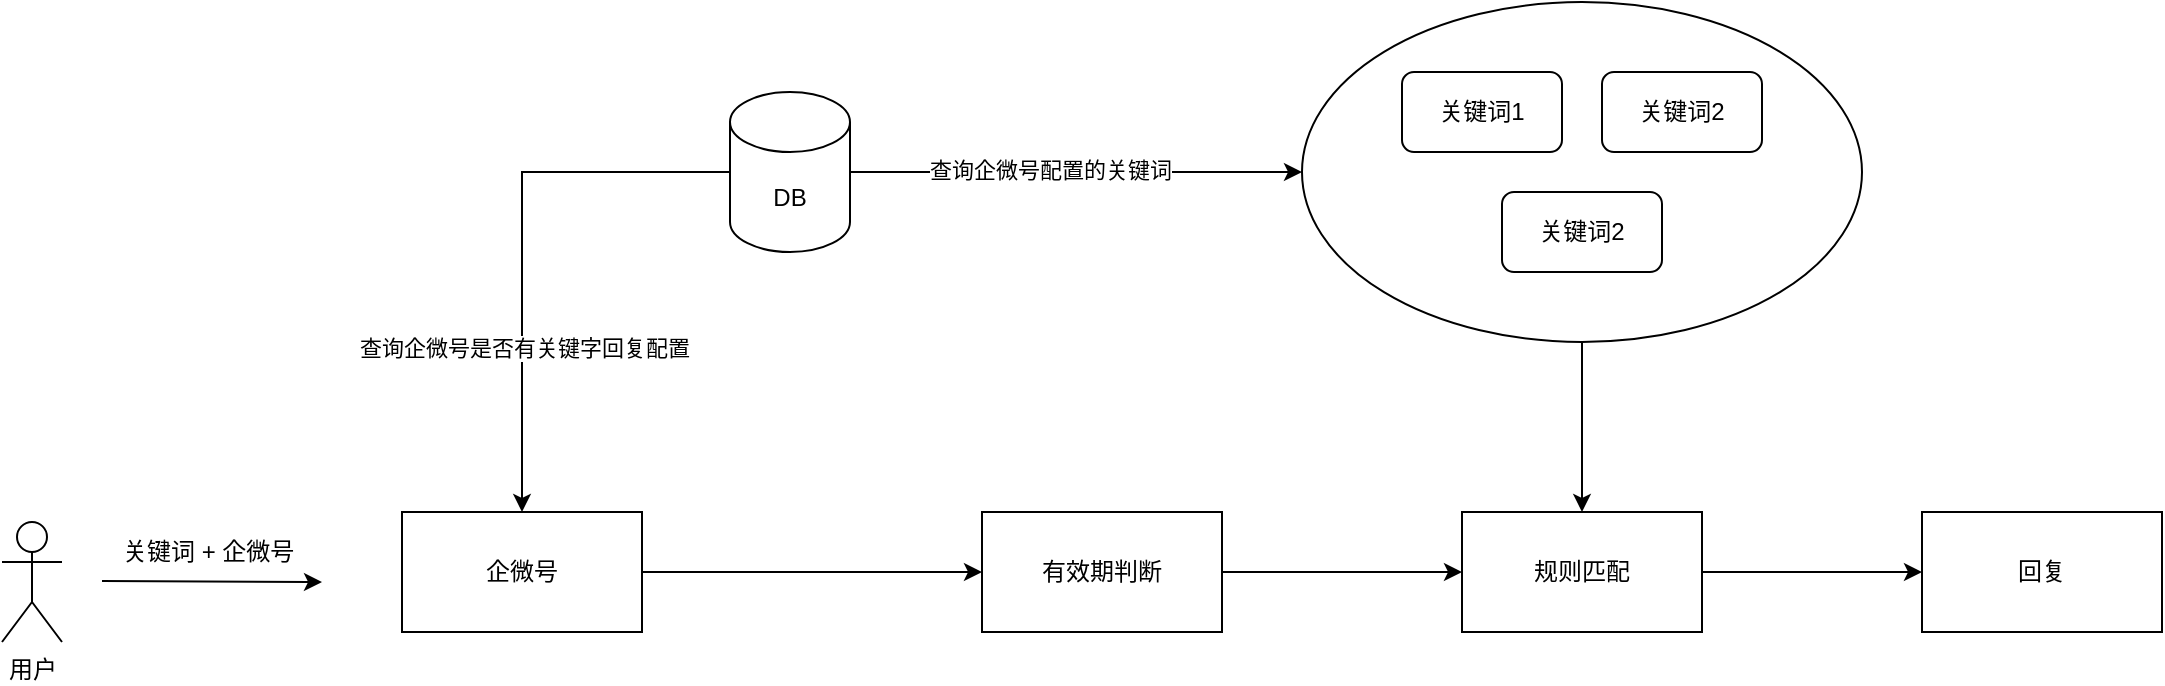 <mxfile version="13.8.8" type="github">
  <diagram id="JH-I-7RGB3wSWRfC5hcS" name="Page-1">
    <mxGraphModel dx="1008" dy="1591" grid="1" gridSize="10" guides="1" tooltips="1" connect="1" arrows="1" fold="1" page="1" pageScale="1" pageWidth="827" pageHeight="1169" math="0" shadow="0">
      <root>
        <mxCell id="0" />
        <mxCell id="1" parent="0" />
        <mxCell id="_y5ytE5uwPRHJYw2xF_R-2" value="用户" style="shape=umlActor;verticalLabelPosition=bottom;verticalAlign=top;html=1;outlineConnect=0;" vertex="1" parent="1">
          <mxGeometry x="50" y="135" width="30" height="60" as="geometry" />
        </mxCell>
        <mxCell id="_y5ytE5uwPRHJYw2xF_R-3" value="" style="endArrow=classic;html=1;" edge="1" parent="1">
          <mxGeometry width="50" height="50" relative="1" as="geometry">
            <mxPoint x="100" y="164.5" as="sourcePoint" />
            <mxPoint x="210" y="165" as="targetPoint" />
          </mxGeometry>
        </mxCell>
        <mxCell id="_y5ytE5uwPRHJYw2xF_R-4" value="关键词 + 企微号&amp;nbsp;" style="text;html=1;strokeColor=none;fillColor=none;align=center;verticalAlign=middle;whiteSpace=wrap;rounded=0;" vertex="1" parent="1">
          <mxGeometry x="90" y="135" width="130" height="30" as="geometry" />
        </mxCell>
        <mxCell id="_y5ytE5uwPRHJYw2xF_R-14" style="edgeStyle=orthogonalEdgeStyle;rounded=0;orthogonalLoop=1;jettySize=auto;html=1;entryX=0;entryY=0.5;entryDx=0;entryDy=0;" edge="1" parent="1" source="_y5ytE5uwPRHJYw2xF_R-9" target="_y5ytE5uwPRHJYw2xF_R-13">
          <mxGeometry relative="1" as="geometry" />
        </mxCell>
        <mxCell id="_y5ytE5uwPRHJYw2xF_R-9" value="企微号" style="rounded=0;whiteSpace=wrap;html=1;" vertex="1" parent="1">
          <mxGeometry x="250" y="130" width="120" height="60" as="geometry" />
        </mxCell>
        <mxCell id="_y5ytE5uwPRHJYw2xF_R-11" style="edgeStyle=orthogonalEdgeStyle;rounded=0;orthogonalLoop=1;jettySize=auto;html=1;entryX=0.5;entryY=0;entryDx=0;entryDy=0;" edge="1" parent="1" source="_y5ytE5uwPRHJYw2xF_R-10" target="_y5ytE5uwPRHJYw2xF_R-9">
          <mxGeometry relative="1" as="geometry" />
        </mxCell>
        <mxCell id="_y5ytE5uwPRHJYw2xF_R-12" value="查询企微号是否有关键字回复配置" style="edgeLabel;html=1;align=center;verticalAlign=middle;resizable=0;points=[];" vertex="1" connectable="0" parent="_y5ytE5uwPRHJYw2xF_R-11">
          <mxGeometry x="0.402" y="1" relative="1" as="geometry">
            <mxPoint as="offset" />
          </mxGeometry>
        </mxCell>
        <mxCell id="_y5ytE5uwPRHJYw2xF_R-18" style="edgeStyle=orthogonalEdgeStyle;rounded=0;orthogonalLoop=1;jettySize=auto;html=1;" edge="1" parent="1" source="_y5ytE5uwPRHJYw2xF_R-10" target="_y5ytE5uwPRHJYw2xF_R-17">
          <mxGeometry relative="1" as="geometry" />
        </mxCell>
        <mxCell id="_y5ytE5uwPRHJYw2xF_R-19" value="查询企微号配置的关键词" style="edgeLabel;html=1;align=center;verticalAlign=middle;resizable=0;points=[];" vertex="1" connectable="0" parent="_y5ytE5uwPRHJYw2xF_R-18">
          <mxGeometry x="-0.118" y="1" relative="1" as="geometry">
            <mxPoint as="offset" />
          </mxGeometry>
        </mxCell>
        <mxCell id="_y5ytE5uwPRHJYw2xF_R-10" value="DB" style="shape=cylinder3;whiteSpace=wrap;html=1;boundedLbl=1;backgroundOutline=1;size=15;" vertex="1" parent="1">
          <mxGeometry x="414" y="-80" width="60" height="80" as="geometry" />
        </mxCell>
        <mxCell id="_y5ytE5uwPRHJYw2xF_R-16" style="edgeStyle=orthogonalEdgeStyle;rounded=0;orthogonalLoop=1;jettySize=auto;html=1;entryX=0;entryY=0.5;entryDx=0;entryDy=0;" edge="1" parent="1" source="_y5ytE5uwPRHJYw2xF_R-13" target="_y5ytE5uwPRHJYw2xF_R-15">
          <mxGeometry relative="1" as="geometry" />
        </mxCell>
        <mxCell id="_y5ytE5uwPRHJYw2xF_R-13" value="有效期判断" style="rounded=0;whiteSpace=wrap;html=1;" vertex="1" parent="1">
          <mxGeometry x="540" y="130" width="120" height="60" as="geometry" />
        </mxCell>
        <mxCell id="_y5ytE5uwPRHJYw2xF_R-25" style="edgeStyle=orthogonalEdgeStyle;rounded=0;orthogonalLoop=1;jettySize=auto;html=1;entryX=0;entryY=0.5;entryDx=0;entryDy=0;" edge="1" parent="1" source="_y5ytE5uwPRHJYw2xF_R-15" target="_y5ytE5uwPRHJYw2xF_R-24">
          <mxGeometry relative="1" as="geometry" />
        </mxCell>
        <mxCell id="_y5ytE5uwPRHJYw2xF_R-15" value="规则匹配" style="rounded=0;whiteSpace=wrap;html=1;" vertex="1" parent="1">
          <mxGeometry x="780" y="130" width="120" height="60" as="geometry" />
        </mxCell>
        <mxCell id="_y5ytE5uwPRHJYw2xF_R-23" style="edgeStyle=orthogonalEdgeStyle;rounded=0;orthogonalLoop=1;jettySize=auto;html=1;" edge="1" parent="1" source="_y5ytE5uwPRHJYw2xF_R-17" target="_y5ytE5uwPRHJYw2xF_R-15">
          <mxGeometry relative="1" as="geometry" />
        </mxCell>
        <mxCell id="_y5ytE5uwPRHJYw2xF_R-17" value="" style="ellipse;whiteSpace=wrap;html=1;" vertex="1" parent="1">
          <mxGeometry x="700" y="-125" width="280" height="170" as="geometry" />
        </mxCell>
        <mxCell id="_y5ytE5uwPRHJYw2xF_R-20" value="关键词1" style="rounded=1;whiteSpace=wrap;html=1;" vertex="1" parent="1">
          <mxGeometry x="750" y="-90" width="80" height="40" as="geometry" />
        </mxCell>
        <mxCell id="_y5ytE5uwPRHJYw2xF_R-21" value="关键词2" style="rounded=1;whiteSpace=wrap;html=1;" vertex="1" parent="1">
          <mxGeometry x="850" y="-90" width="80" height="40" as="geometry" />
        </mxCell>
        <mxCell id="_y5ytE5uwPRHJYw2xF_R-22" value="关键词2" style="rounded=1;whiteSpace=wrap;html=1;" vertex="1" parent="1">
          <mxGeometry x="800" y="-30" width="80" height="40" as="geometry" />
        </mxCell>
        <mxCell id="_y5ytE5uwPRHJYw2xF_R-24" value="回复" style="rounded=0;whiteSpace=wrap;html=1;" vertex="1" parent="1">
          <mxGeometry x="1010" y="130" width="120" height="60" as="geometry" />
        </mxCell>
      </root>
    </mxGraphModel>
  </diagram>
</mxfile>

